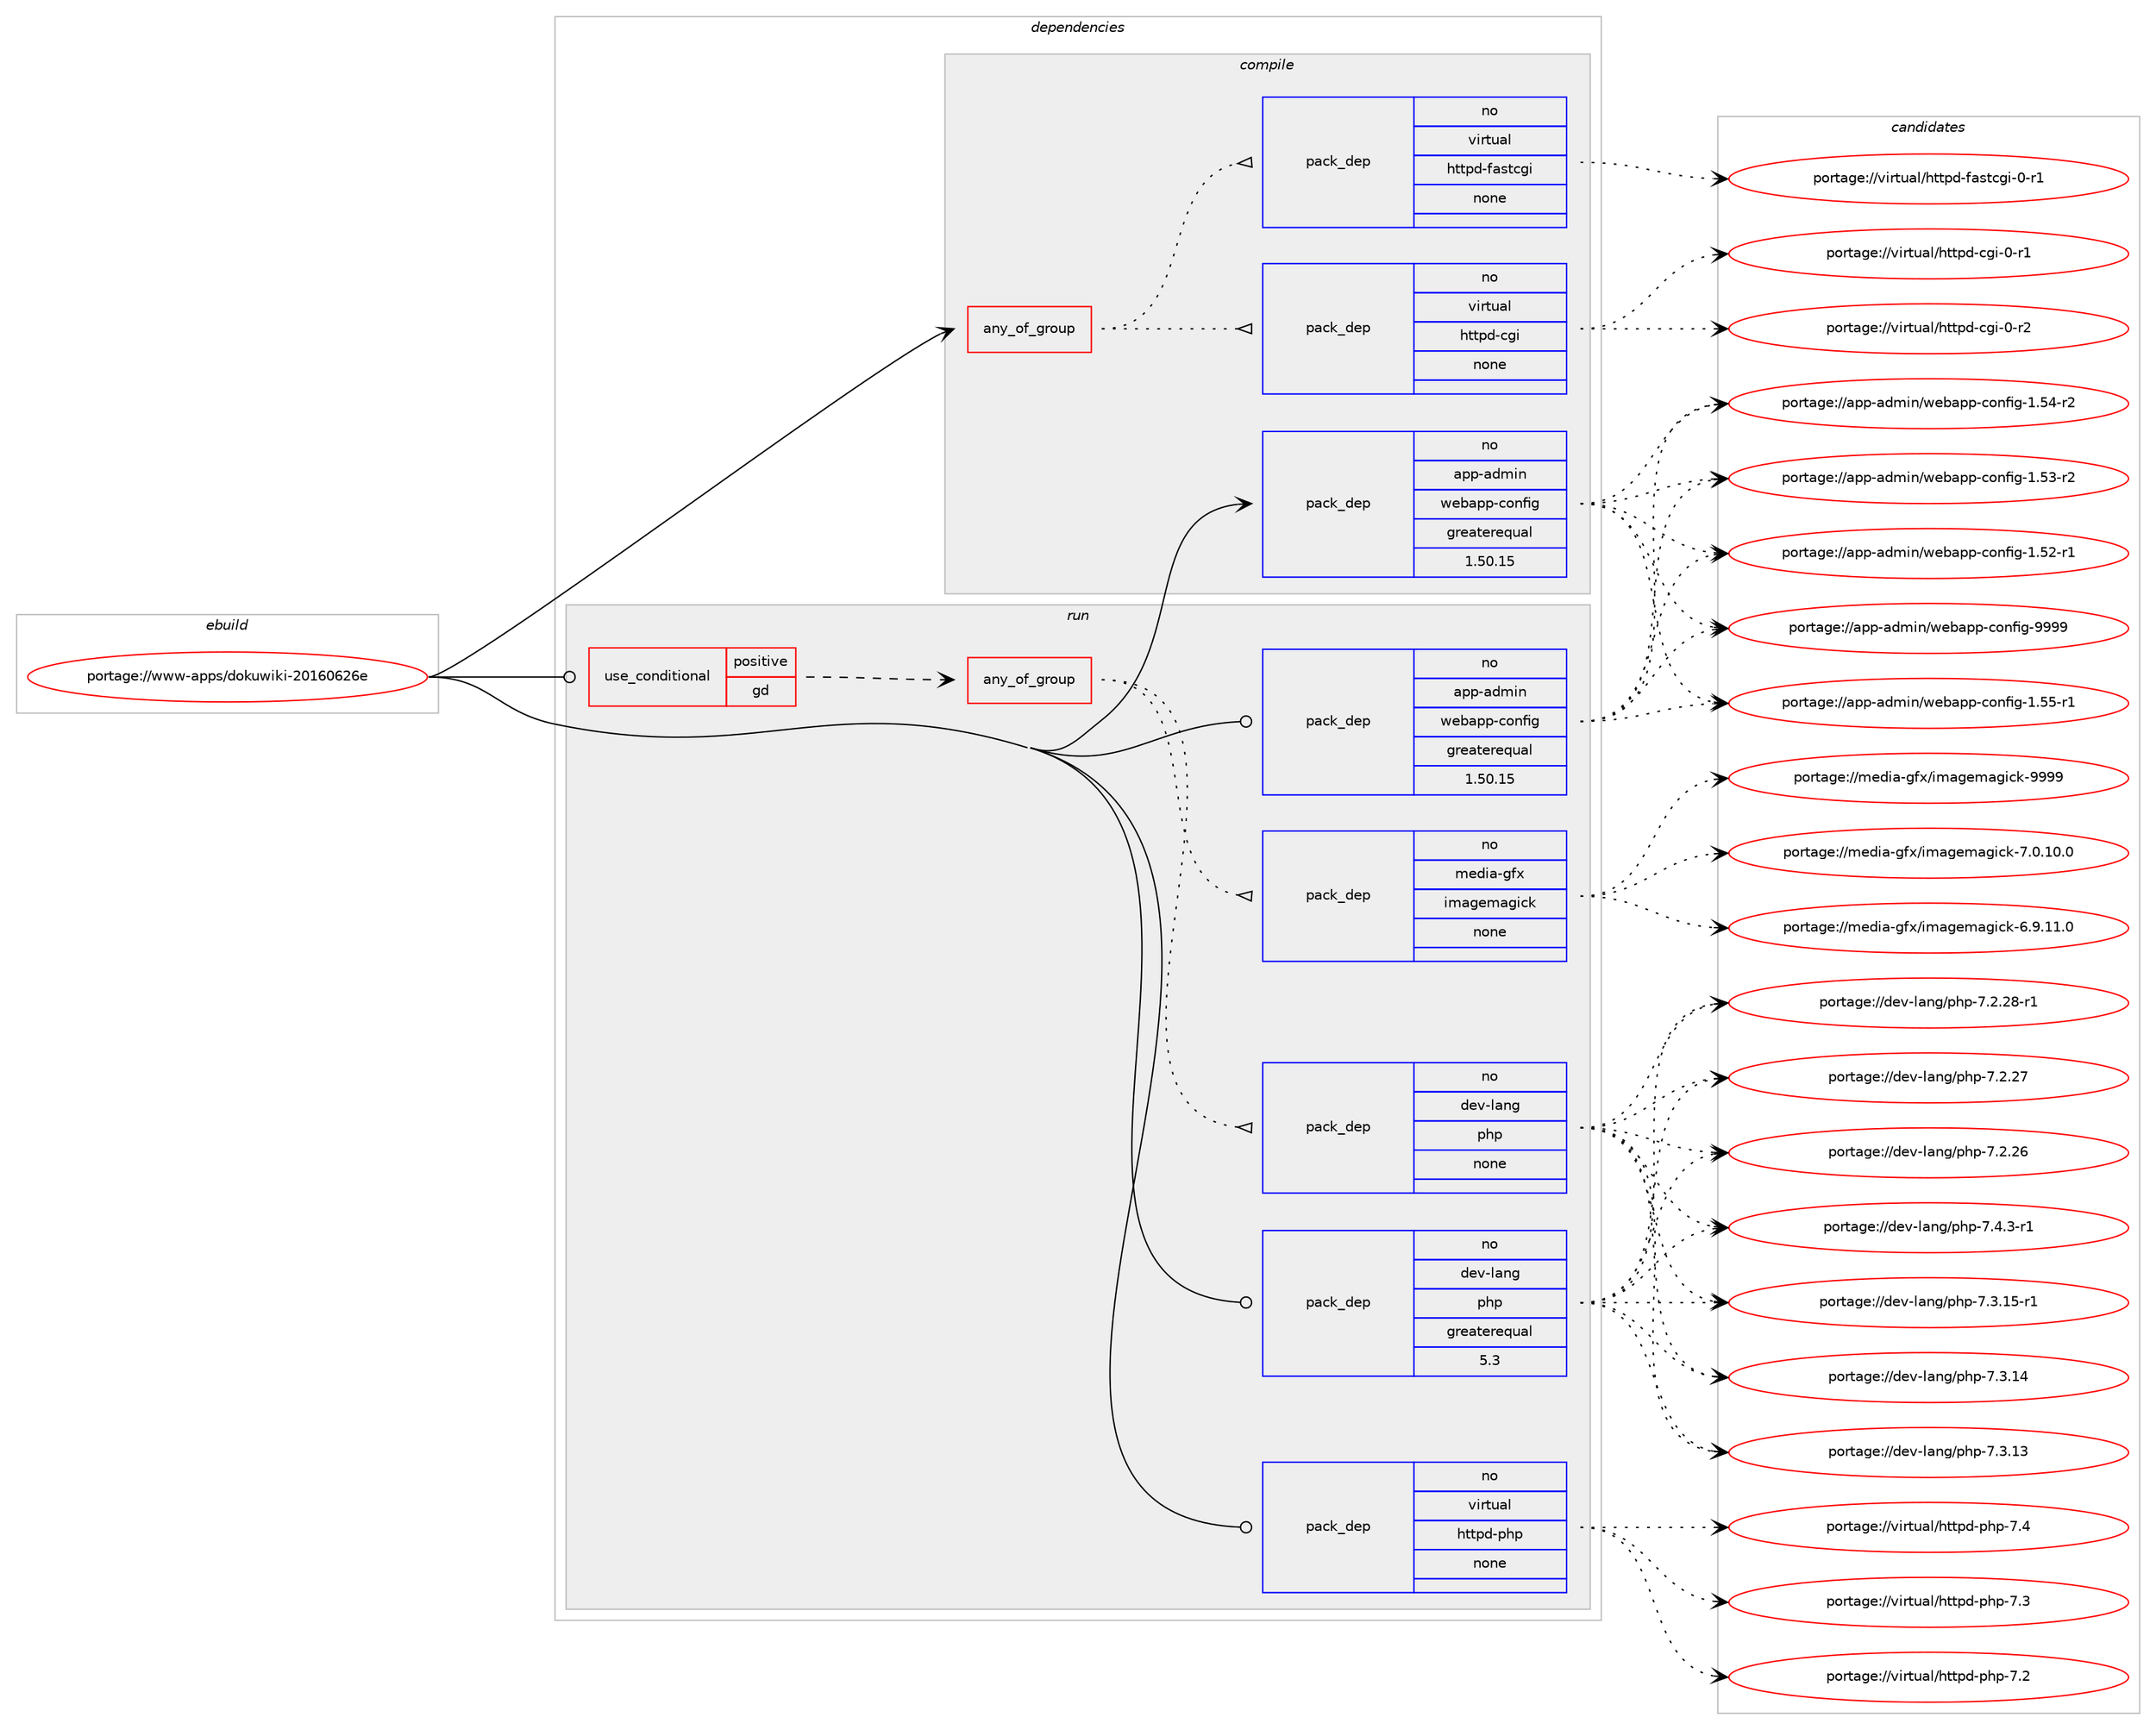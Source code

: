 digraph prolog {

# *************
# Graph options
# *************

newrank=true;
concentrate=true;
compound=true;
graph [rankdir=LR,fontname=Helvetica,fontsize=10,ranksep=1.5];#, ranksep=2.5, nodesep=0.2];
edge  [arrowhead=vee];
node  [fontname=Helvetica,fontsize=10];

# **********
# The ebuild
# **********

subgraph cluster_leftcol {
color=gray;
rank=same;
label=<<i>ebuild</i>>;
id [label="portage://www-apps/dokuwiki-20160626e", color=red, width=4, href="../www-apps/dokuwiki-20160626e.svg"];
}

# ****************
# The dependencies
# ****************

subgraph cluster_midcol {
color=gray;
label=<<i>dependencies</i>>;
subgraph cluster_compile {
fillcolor="#eeeeee";
style=filled;
label=<<i>compile</i>>;
subgraph any73 {
dependency7981 [label=<<TABLE BORDER="0" CELLBORDER="1" CELLSPACING="0" CELLPADDING="4"><TR><TD CELLPADDING="10">any_of_group</TD></TR></TABLE>>, shape=none, color=red];subgraph pack6653 {
dependency7982 [label=<<TABLE BORDER="0" CELLBORDER="1" CELLSPACING="0" CELLPADDING="4" WIDTH="220"><TR><TD ROWSPAN="6" CELLPADDING="30">pack_dep</TD></TR><TR><TD WIDTH="110">no</TD></TR><TR><TD>virtual</TD></TR><TR><TD>httpd-cgi</TD></TR><TR><TD>none</TD></TR><TR><TD></TD></TR></TABLE>>, shape=none, color=blue];
}
dependency7981:e -> dependency7982:w [weight=20,style="dotted",arrowhead="oinv"];
subgraph pack6654 {
dependency7983 [label=<<TABLE BORDER="0" CELLBORDER="1" CELLSPACING="0" CELLPADDING="4" WIDTH="220"><TR><TD ROWSPAN="6" CELLPADDING="30">pack_dep</TD></TR><TR><TD WIDTH="110">no</TD></TR><TR><TD>virtual</TD></TR><TR><TD>httpd-fastcgi</TD></TR><TR><TD>none</TD></TR><TR><TD></TD></TR></TABLE>>, shape=none, color=blue];
}
dependency7981:e -> dependency7983:w [weight=20,style="dotted",arrowhead="oinv"];
}
id:e -> dependency7981:w [weight=20,style="solid",arrowhead="vee"];
subgraph pack6655 {
dependency7984 [label=<<TABLE BORDER="0" CELLBORDER="1" CELLSPACING="0" CELLPADDING="4" WIDTH="220"><TR><TD ROWSPAN="6" CELLPADDING="30">pack_dep</TD></TR><TR><TD WIDTH="110">no</TD></TR><TR><TD>app-admin</TD></TR><TR><TD>webapp-config</TD></TR><TR><TD>greaterequal</TD></TR><TR><TD>1.50.15</TD></TR></TABLE>>, shape=none, color=blue];
}
id:e -> dependency7984:w [weight=20,style="solid",arrowhead="vee"];
}
subgraph cluster_compileandrun {
fillcolor="#eeeeee";
style=filled;
label=<<i>compile and run</i>>;
}
subgraph cluster_run {
fillcolor="#eeeeee";
style=filled;
label=<<i>run</i>>;
subgraph cond1253 {
dependency7985 [label=<<TABLE BORDER="0" CELLBORDER="1" CELLSPACING="0" CELLPADDING="4"><TR><TD ROWSPAN="3" CELLPADDING="10">use_conditional</TD></TR><TR><TD>positive</TD></TR><TR><TD>gd</TD></TR></TABLE>>, shape=none, color=red];
subgraph any74 {
dependency7986 [label=<<TABLE BORDER="0" CELLBORDER="1" CELLSPACING="0" CELLPADDING="4"><TR><TD CELLPADDING="10">any_of_group</TD></TR></TABLE>>, shape=none, color=red];subgraph pack6656 {
dependency7987 [label=<<TABLE BORDER="0" CELLBORDER="1" CELLSPACING="0" CELLPADDING="4" WIDTH="220"><TR><TD ROWSPAN="6" CELLPADDING="30">pack_dep</TD></TR><TR><TD WIDTH="110">no</TD></TR><TR><TD>dev-lang</TD></TR><TR><TD>php</TD></TR><TR><TD>none</TD></TR><TR><TD></TD></TR></TABLE>>, shape=none, color=blue];
}
dependency7986:e -> dependency7987:w [weight=20,style="dotted",arrowhead="oinv"];
subgraph pack6657 {
dependency7988 [label=<<TABLE BORDER="0" CELLBORDER="1" CELLSPACING="0" CELLPADDING="4" WIDTH="220"><TR><TD ROWSPAN="6" CELLPADDING="30">pack_dep</TD></TR><TR><TD WIDTH="110">no</TD></TR><TR><TD>media-gfx</TD></TR><TR><TD>imagemagick</TD></TR><TR><TD>none</TD></TR><TR><TD></TD></TR></TABLE>>, shape=none, color=blue];
}
dependency7986:e -> dependency7988:w [weight=20,style="dotted",arrowhead="oinv"];
}
dependency7985:e -> dependency7986:w [weight=20,style="dashed",arrowhead="vee"];
}
id:e -> dependency7985:w [weight=20,style="solid",arrowhead="odot"];
subgraph pack6658 {
dependency7989 [label=<<TABLE BORDER="0" CELLBORDER="1" CELLSPACING="0" CELLPADDING="4" WIDTH="220"><TR><TD ROWSPAN="6" CELLPADDING="30">pack_dep</TD></TR><TR><TD WIDTH="110">no</TD></TR><TR><TD>app-admin</TD></TR><TR><TD>webapp-config</TD></TR><TR><TD>greaterequal</TD></TR><TR><TD>1.50.15</TD></TR></TABLE>>, shape=none, color=blue];
}
id:e -> dependency7989:w [weight=20,style="solid",arrowhead="odot"];
subgraph pack6659 {
dependency7990 [label=<<TABLE BORDER="0" CELLBORDER="1" CELLSPACING="0" CELLPADDING="4" WIDTH="220"><TR><TD ROWSPAN="6" CELLPADDING="30">pack_dep</TD></TR><TR><TD WIDTH="110">no</TD></TR><TR><TD>dev-lang</TD></TR><TR><TD>php</TD></TR><TR><TD>greaterequal</TD></TR><TR><TD>5.3</TD></TR></TABLE>>, shape=none, color=blue];
}
id:e -> dependency7990:w [weight=20,style="solid",arrowhead="odot"];
subgraph pack6660 {
dependency7991 [label=<<TABLE BORDER="0" CELLBORDER="1" CELLSPACING="0" CELLPADDING="4" WIDTH="220"><TR><TD ROWSPAN="6" CELLPADDING="30">pack_dep</TD></TR><TR><TD WIDTH="110">no</TD></TR><TR><TD>virtual</TD></TR><TR><TD>httpd-php</TD></TR><TR><TD>none</TD></TR><TR><TD></TD></TR></TABLE>>, shape=none, color=blue];
}
id:e -> dependency7991:w [weight=20,style="solid",arrowhead="odot"];
}
}

# **************
# The candidates
# **************

subgraph cluster_choices {
rank=same;
color=gray;
label=<<i>candidates</i>>;

subgraph choice6653 {
color=black;
nodesep=1;
choice1181051141161179710847104116116112100459910310545484511450 [label="portage://virtual/httpd-cgi-0-r2", color=red, width=4,href="../virtual/httpd-cgi-0-r2.svg"];
choice1181051141161179710847104116116112100459910310545484511449 [label="portage://virtual/httpd-cgi-0-r1", color=red, width=4,href="../virtual/httpd-cgi-0-r1.svg"];
dependency7982:e -> choice1181051141161179710847104116116112100459910310545484511450:w [style=dotted,weight="100"];
dependency7982:e -> choice1181051141161179710847104116116112100459910310545484511449:w [style=dotted,weight="100"];
}
subgraph choice6654 {
color=black;
nodesep=1;
choice118105114116117971084710411611611210045102971151169910310545484511449 [label="portage://virtual/httpd-fastcgi-0-r1", color=red, width=4,href="../virtual/httpd-fastcgi-0-r1.svg"];
dependency7983:e -> choice118105114116117971084710411611611210045102971151169910310545484511449:w [style=dotted,weight="100"];
}
subgraph choice6655 {
color=black;
nodesep=1;
choice97112112459710010910511047119101989711211245991111101021051034557575757 [label="portage://app-admin/webapp-config-9999", color=red, width=4,href="../app-admin/webapp-config-9999.svg"];
choice971121124597100109105110471191019897112112459911111010210510345494653534511449 [label="portage://app-admin/webapp-config-1.55-r1", color=red, width=4,href="../app-admin/webapp-config-1.55-r1.svg"];
choice971121124597100109105110471191019897112112459911111010210510345494653524511450 [label="portage://app-admin/webapp-config-1.54-r2", color=red, width=4,href="../app-admin/webapp-config-1.54-r2.svg"];
choice971121124597100109105110471191019897112112459911111010210510345494653514511450 [label="portage://app-admin/webapp-config-1.53-r2", color=red, width=4,href="../app-admin/webapp-config-1.53-r2.svg"];
choice971121124597100109105110471191019897112112459911111010210510345494653504511449 [label="portage://app-admin/webapp-config-1.52-r1", color=red, width=4,href="../app-admin/webapp-config-1.52-r1.svg"];
dependency7984:e -> choice97112112459710010910511047119101989711211245991111101021051034557575757:w [style=dotted,weight="100"];
dependency7984:e -> choice971121124597100109105110471191019897112112459911111010210510345494653534511449:w [style=dotted,weight="100"];
dependency7984:e -> choice971121124597100109105110471191019897112112459911111010210510345494653524511450:w [style=dotted,weight="100"];
dependency7984:e -> choice971121124597100109105110471191019897112112459911111010210510345494653514511450:w [style=dotted,weight="100"];
dependency7984:e -> choice971121124597100109105110471191019897112112459911111010210510345494653504511449:w [style=dotted,weight="100"];
}
subgraph choice6656 {
color=black;
nodesep=1;
choice1001011184510897110103471121041124555465246514511449 [label="portage://dev-lang/php-7.4.3-r1", color=red, width=4,href="../dev-lang/php-7.4.3-r1.svg"];
choice100101118451089711010347112104112455546514649534511449 [label="portage://dev-lang/php-7.3.15-r1", color=red, width=4,href="../dev-lang/php-7.3.15-r1.svg"];
choice10010111845108971101034711210411245554651464952 [label="portage://dev-lang/php-7.3.14", color=red, width=4,href="../dev-lang/php-7.3.14.svg"];
choice10010111845108971101034711210411245554651464951 [label="portage://dev-lang/php-7.3.13", color=red, width=4,href="../dev-lang/php-7.3.13.svg"];
choice100101118451089711010347112104112455546504650564511449 [label="portage://dev-lang/php-7.2.28-r1", color=red, width=4,href="../dev-lang/php-7.2.28-r1.svg"];
choice10010111845108971101034711210411245554650465055 [label="portage://dev-lang/php-7.2.27", color=red, width=4,href="../dev-lang/php-7.2.27.svg"];
choice10010111845108971101034711210411245554650465054 [label="portage://dev-lang/php-7.2.26", color=red, width=4,href="../dev-lang/php-7.2.26.svg"];
dependency7987:e -> choice1001011184510897110103471121041124555465246514511449:w [style=dotted,weight="100"];
dependency7987:e -> choice100101118451089711010347112104112455546514649534511449:w [style=dotted,weight="100"];
dependency7987:e -> choice10010111845108971101034711210411245554651464952:w [style=dotted,weight="100"];
dependency7987:e -> choice10010111845108971101034711210411245554651464951:w [style=dotted,weight="100"];
dependency7987:e -> choice100101118451089711010347112104112455546504650564511449:w [style=dotted,weight="100"];
dependency7987:e -> choice10010111845108971101034711210411245554650465055:w [style=dotted,weight="100"];
dependency7987:e -> choice10010111845108971101034711210411245554650465054:w [style=dotted,weight="100"];
}
subgraph choice6657 {
color=black;
nodesep=1;
choice1091011001059745103102120471051099710310110997103105991074557575757 [label="portage://media-gfx/imagemagick-9999", color=red, width=4,href="../media-gfx/imagemagick-9999.svg"];
choice109101100105974510310212047105109971031011099710310599107455546484649484648 [label="portage://media-gfx/imagemagick-7.0.10.0", color=red, width=4,href="../media-gfx/imagemagick-7.0.10.0.svg"];
choice109101100105974510310212047105109971031011099710310599107455446574649494648 [label="portage://media-gfx/imagemagick-6.9.11.0", color=red, width=4,href="../media-gfx/imagemagick-6.9.11.0.svg"];
dependency7988:e -> choice1091011001059745103102120471051099710310110997103105991074557575757:w [style=dotted,weight="100"];
dependency7988:e -> choice109101100105974510310212047105109971031011099710310599107455546484649484648:w [style=dotted,weight="100"];
dependency7988:e -> choice109101100105974510310212047105109971031011099710310599107455446574649494648:w [style=dotted,weight="100"];
}
subgraph choice6658 {
color=black;
nodesep=1;
choice97112112459710010910511047119101989711211245991111101021051034557575757 [label="portage://app-admin/webapp-config-9999", color=red, width=4,href="../app-admin/webapp-config-9999.svg"];
choice971121124597100109105110471191019897112112459911111010210510345494653534511449 [label="portage://app-admin/webapp-config-1.55-r1", color=red, width=4,href="../app-admin/webapp-config-1.55-r1.svg"];
choice971121124597100109105110471191019897112112459911111010210510345494653524511450 [label="portage://app-admin/webapp-config-1.54-r2", color=red, width=4,href="../app-admin/webapp-config-1.54-r2.svg"];
choice971121124597100109105110471191019897112112459911111010210510345494653514511450 [label="portage://app-admin/webapp-config-1.53-r2", color=red, width=4,href="../app-admin/webapp-config-1.53-r2.svg"];
choice971121124597100109105110471191019897112112459911111010210510345494653504511449 [label="portage://app-admin/webapp-config-1.52-r1", color=red, width=4,href="../app-admin/webapp-config-1.52-r1.svg"];
dependency7989:e -> choice97112112459710010910511047119101989711211245991111101021051034557575757:w [style=dotted,weight="100"];
dependency7989:e -> choice971121124597100109105110471191019897112112459911111010210510345494653534511449:w [style=dotted,weight="100"];
dependency7989:e -> choice971121124597100109105110471191019897112112459911111010210510345494653524511450:w [style=dotted,weight="100"];
dependency7989:e -> choice971121124597100109105110471191019897112112459911111010210510345494653514511450:w [style=dotted,weight="100"];
dependency7989:e -> choice971121124597100109105110471191019897112112459911111010210510345494653504511449:w [style=dotted,weight="100"];
}
subgraph choice6659 {
color=black;
nodesep=1;
choice1001011184510897110103471121041124555465246514511449 [label="portage://dev-lang/php-7.4.3-r1", color=red, width=4,href="../dev-lang/php-7.4.3-r1.svg"];
choice100101118451089711010347112104112455546514649534511449 [label="portage://dev-lang/php-7.3.15-r1", color=red, width=4,href="../dev-lang/php-7.3.15-r1.svg"];
choice10010111845108971101034711210411245554651464952 [label="portage://dev-lang/php-7.3.14", color=red, width=4,href="../dev-lang/php-7.3.14.svg"];
choice10010111845108971101034711210411245554651464951 [label="portage://dev-lang/php-7.3.13", color=red, width=4,href="../dev-lang/php-7.3.13.svg"];
choice100101118451089711010347112104112455546504650564511449 [label="portage://dev-lang/php-7.2.28-r1", color=red, width=4,href="../dev-lang/php-7.2.28-r1.svg"];
choice10010111845108971101034711210411245554650465055 [label="portage://dev-lang/php-7.2.27", color=red, width=4,href="../dev-lang/php-7.2.27.svg"];
choice10010111845108971101034711210411245554650465054 [label="portage://dev-lang/php-7.2.26", color=red, width=4,href="../dev-lang/php-7.2.26.svg"];
dependency7990:e -> choice1001011184510897110103471121041124555465246514511449:w [style=dotted,weight="100"];
dependency7990:e -> choice100101118451089711010347112104112455546514649534511449:w [style=dotted,weight="100"];
dependency7990:e -> choice10010111845108971101034711210411245554651464952:w [style=dotted,weight="100"];
dependency7990:e -> choice10010111845108971101034711210411245554651464951:w [style=dotted,weight="100"];
dependency7990:e -> choice100101118451089711010347112104112455546504650564511449:w [style=dotted,weight="100"];
dependency7990:e -> choice10010111845108971101034711210411245554650465055:w [style=dotted,weight="100"];
dependency7990:e -> choice10010111845108971101034711210411245554650465054:w [style=dotted,weight="100"];
}
subgraph choice6660 {
color=black;
nodesep=1;
choice11810511411611797108471041161161121004511210411245554652 [label="portage://virtual/httpd-php-7.4", color=red, width=4,href="../virtual/httpd-php-7.4.svg"];
choice11810511411611797108471041161161121004511210411245554651 [label="portage://virtual/httpd-php-7.3", color=red, width=4,href="../virtual/httpd-php-7.3.svg"];
choice11810511411611797108471041161161121004511210411245554650 [label="portage://virtual/httpd-php-7.2", color=red, width=4,href="../virtual/httpd-php-7.2.svg"];
dependency7991:e -> choice11810511411611797108471041161161121004511210411245554652:w [style=dotted,weight="100"];
dependency7991:e -> choice11810511411611797108471041161161121004511210411245554651:w [style=dotted,weight="100"];
dependency7991:e -> choice11810511411611797108471041161161121004511210411245554650:w [style=dotted,weight="100"];
}
}

}

